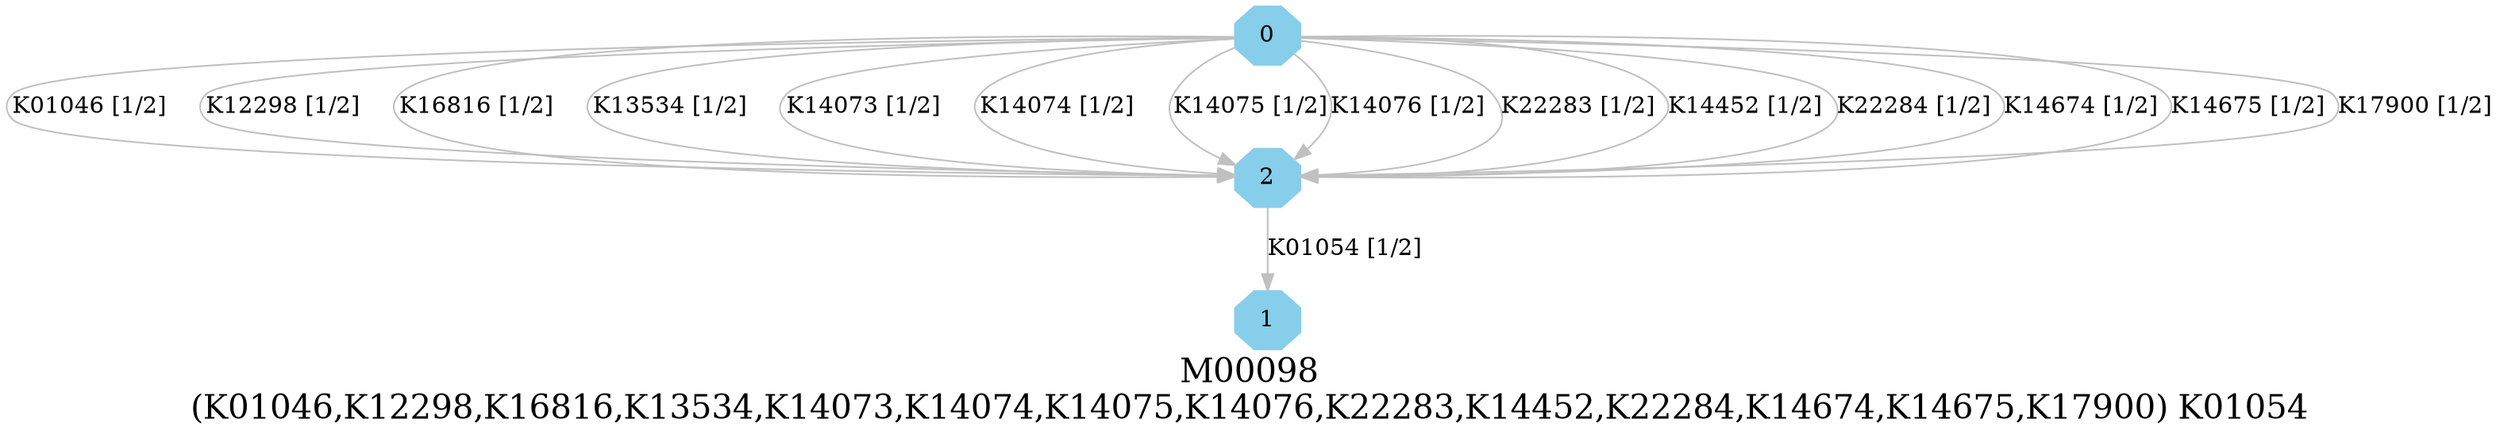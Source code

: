 digraph G {
graph [label="M00098
(K01046,K12298,K16816,K13534,K14073,K14074,K14075,K14076,K22283,K14452,K22284,K14674,K14675,K17900) K01054",fontsize=20];
node [shape=box,style=filled];
edge [len=3,color=grey];
{node [width=.3,height=.3,shape=octagon,style=filled,color=skyblue] 0 1 2 }
0 -> 2 [label="K01046 [1/2]"];
0 -> 2 [label="K12298 [1/2]"];
0 -> 2 [label="K16816 [1/2]"];
0 -> 2 [label="K13534 [1/2]"];
0 -> 2 [label="K14073 [1/2]"];
0 -> 2 [label="K14074 [1/2]"];
0 -> 2 [label="K14075 [1/2]"];
0 -> 2 [label="K14076 [1/2]"];
0 -> 2 [label="K22283 [1/2]"];
0 -> 2 [label="K14452 [1/2]"];
0 -> 2 [label="K22284 [1/2]"];
0 -> 2 [label="K14674 [1/2]"];
0 -> 2 [label="K14675 [1/2]"];
0 -> 2 [label="K17900 [1/2]"];
2 -> 1 [label="K01054 [1/2]"];
}